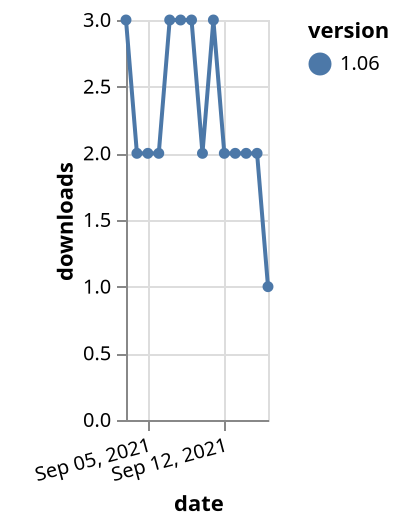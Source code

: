{"$schema": "https://vega.github.io/schema/vega-lite/v5.json", "description": "A simple bar chart with embedded data.", "data": {"values": [{"date": "2021-09-03", "total": 2460, "delta": 3, "version": "1.06"}, {"date": "2021-09-04", "total": 2462, "delta": 2, "version": "1.06"}, {"date": "2021-09-05", "total": 2464, "delta": 2, "version": "1.06"}, {"date": "2021-09-06", "total": 2466, "delta": 2, "version": "1.06"}, {"date": "2021-09-07", "total": 2469, "delta": 3, "version": "1.06"}, {"date": "2021-09-08", "total": 2472, "delta": 3, "version": "1.06"}, {"date": "2021-09-09", "total": 2475, "delta": 3, "version": "1.06"}, {"date": "2021-09-10", "total": 2477, "delta": 2, "version": "1.06"}, {"date": "2021-09-11", "total": 2480, "delta": 3, "version": "1.06"}, {"date": "2021-09-12", "total": 2482, "delta": 2, "version": "1.06"}, {"date": "2021-09-13", "total": 2484, "delta": 2, "version": "1.06"}, {"date": "2021-09-14", "total": 2486, "delta": 2, "version": "1.06"}, {"date": "2021-09-15", "total": 2488, "delta": 2, "version": "1.06"}, {"date": "2021-09-16", "total": 2489, "delta": 1, "version": "1.06"}]}, "width": "container", "mark": {"type": "line", "point": {"filled": true}}, "encoding": {"x": {"field": "date", "type": "temporal", "timeUnit": "yearmonthdate", "title": "date", "axis": {"labelAngle": -15}}, "y": {"field": "delta", "type": "quantitative", "title": "downloads"}, "color": {"field": "version", "type": "nominal"}, "tooltip": {"field": "delta"}}}